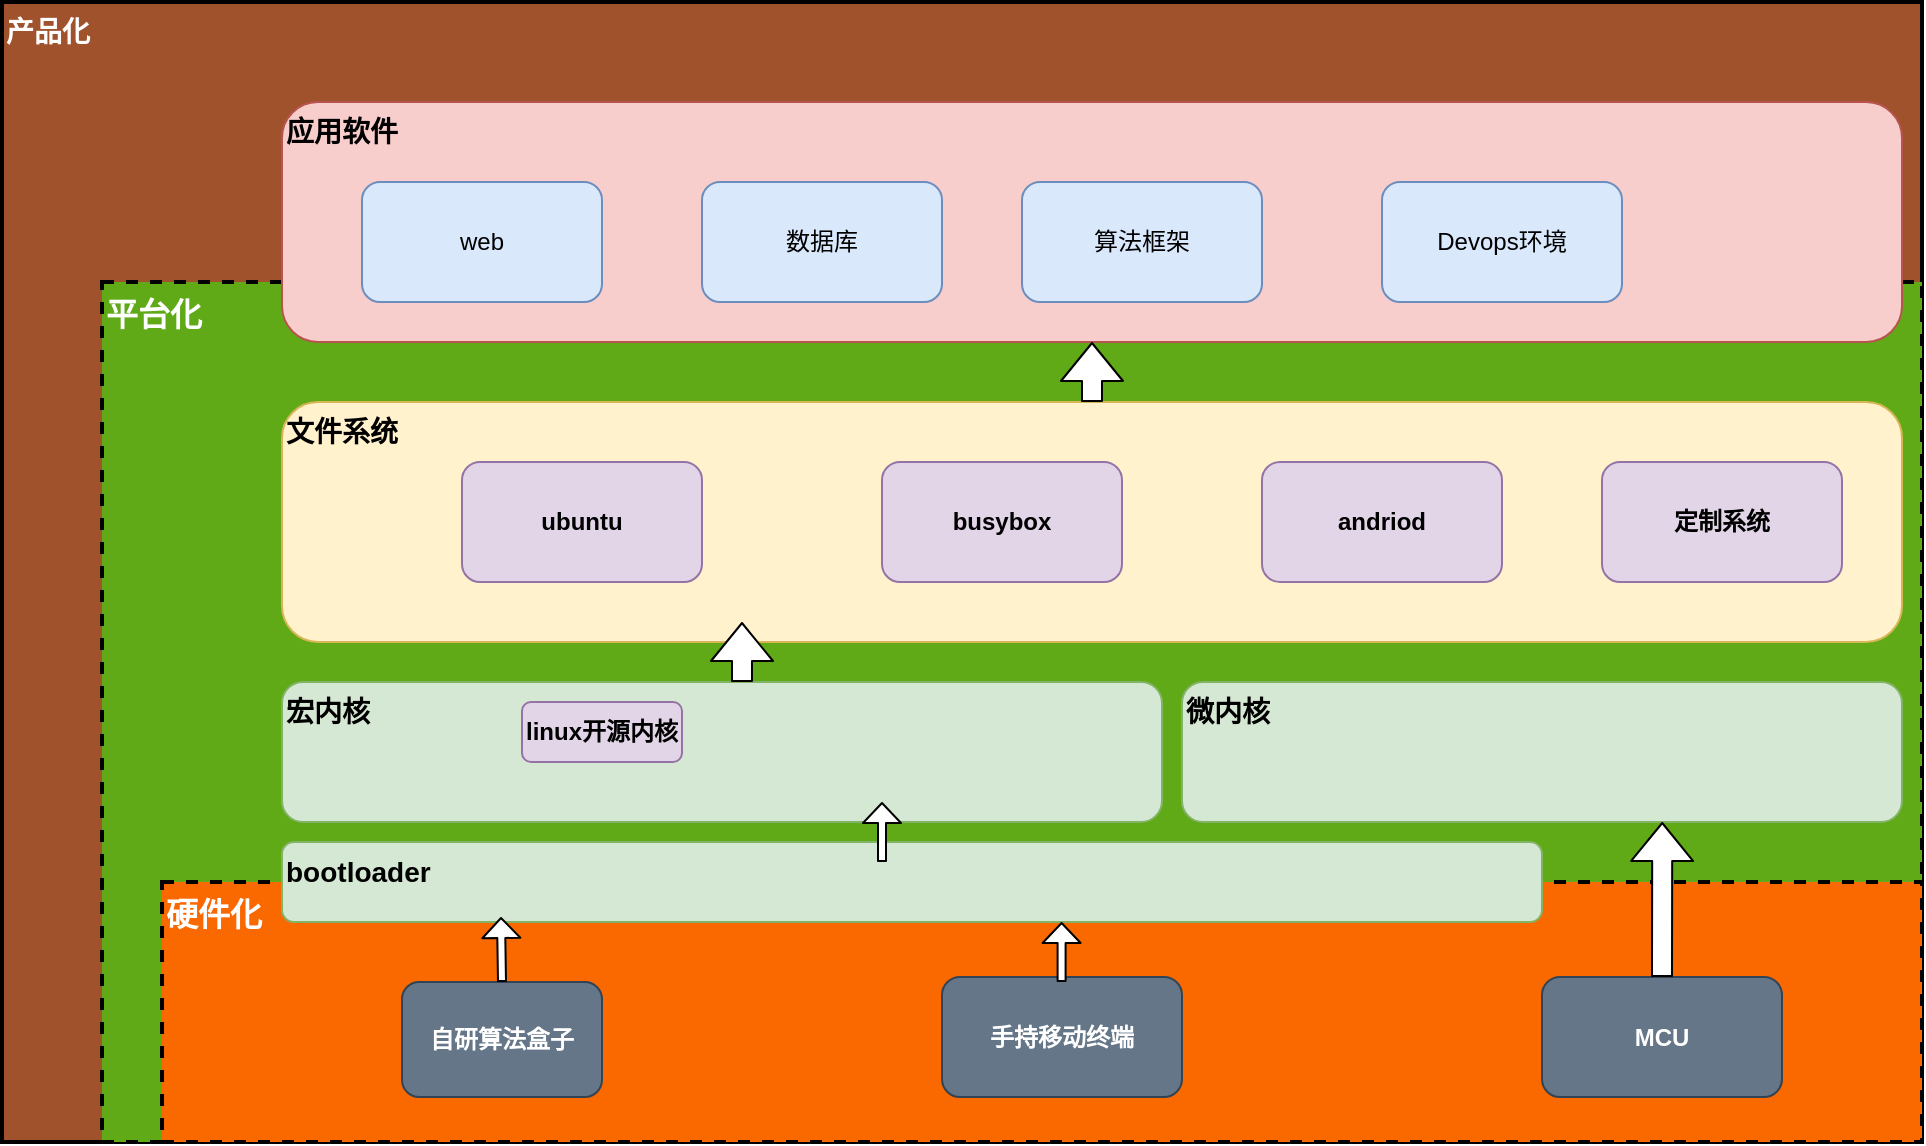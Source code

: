 <mxfile version="13.6.0" type="github">
  <diagram name="Page-1" id="9361dd3d-8414-5efd-6122-117bd74ce7a7">
    <mxGraphModel dx="3273" dy="1696" grid="1" gridSize="10" guides="1" tooltips="1" connect="1" arrows="1" fold="1" page="0" pageScale="1.5" pageWidth="826" pageHeight="1169" background="#ffffff" math="0" shadow="0">
      <root>
        <mxCell id="0" />
        <mxCell id="1" parent="0" />
        <mxCell id="cYNA4GrkxNQ827yxEtgL-3" value="产品化" style="rounded=0;whiteSpace=wrap;html=1;fillColor=#a0522d;fontSize=14;align=left;fontStyle=1;verticalAlign=top;strokeWidth=2;fontColor=#ffffff;" vertex="1" parent="1">
          <mxGeometry x="-1570" y="-720" width="960" height="570" as="geometry" />
        </mxCell>
        <mxCell id="cYNA4GrkxNQ827yxEtgL-4" value="平台化" style="rounded=0;whiteSpace=wrap;html=1;fillColor=#60a917;fontSize=16;align=left;verticalAlign=top;fontStyle=1;strokeWidth=2;fontColor=#ffffff;dashed=1;" vertex="1" parent="1">
          <mxGeometry x="-1520" y="-580" width="910" height="430" as="geometry" />
        </mxCell>
        <mxCell id="cYNA4GrkxNQ827yxEtgL-5" value="硬件化" style="rounded=0;whiteSpace=wrap;html=1;fillColor=#fa6800;fontSize=16;align=left;fontStyle=1;strokeWidth=2;fontColor=#ffffff;verticalAlign=top;dashed=1;" vertex="1" parent="1">
          <mxGeometry x="-1490" y="-280" width="880" height="130" as="geometry" />
        </mxCell>
        <mxCell id="s2ZySxg1d-m6GW3_x3Qq-93" value="宏内核" style="rounded=1;whiteSpace=wrap;html=1;align=left;verticalAlign=top;fillColor=#d5e8d4;strokeColor=#82b366;fontStyle=1;fontSize=14;" parent="1" vertex="1">
          <mxGeometry x="-1430" y="-380" width="440" height="70" as="geometry" />
        </mxCell>
        <mxCell id="s2ZySxg1d-m6GW3_x3Qq-94" value="文件系统" style="rounded=1;whiteSpace=wrap;html=1;align=left;verticalAlign=top;fontStyle=1;fontSize=14;fillColor=#fff2cc;strokeColor=#d6b656;" parent="1" vertex="1">
          <mxGeometry x="-1430" y="-520" width="810" height="120" as="geometry" />
        </mxCell>
        <mxCell id="s2ZySxg1d-m6GW3_x3Qq-95" value="应用软件" style="rounded=1;whiteSpace=wrap;html=1;align=left;verticalAlign=top;fontStyle=1;fontSize=14;fillColor=#f8cecc;strokeColor=#b85450;" parent="1" vertex="1">
          <mxGeometry x="-1430" y="-670" width="810" height="120" as="geometry" />
        </mxCell>
        <mxCell id="s2ZySxg1d-m6GW3_x3Qq-97" value="ubuntu" style="rounded=1;whiteSpace=wrap;html=1;align=center;fillColor=#e1d5e7;strokeColor=#9673a6;fontStyle=1" parent="1" vertex="1">
          <mxGeometry x="-1340" y="-490" width="120" height="60" as="geometry" />
        </mxCell>
        <mxCell id="s2ZySxg1d-m6GW3_x3Qq-99" value="busybox" style="rounded=1;whiteSpace=wrap;html=1;align=center;fillColor=#e1d5e7;strokeColor=#9673a6;fontStyle=1" parent="1" vertex="1">
          <mxGeometry x="-1130" y="-490" width="120" height="60" as="geometry" />
        </mxCell>
        <mxCell id="s2ZySxg1d-m6GW3_x3Qq-100" value="定制系统" style="rounded=1;whiteSpace=wrap;html=1;align=center;fillColor=#e1d5e7;strokeColor=#9673a6;fontStyle=1" parent="1" vertex="1">
          <mxGeometry x="-770" y="-490" width="120" height="60" as="geometry" />
        </mxCell>
        <mxCell id="s2ZySxg1d-m6GW3_x3Qq-101" value="bootloader" style="rounded=1;whiteSpace=wrap;html=1;align=left;verticalAlign=top;fillColor=#d5e8d4;strokeColor=#82b366;fontStyle=1;fontSize=14;" parent="1" vertex="1">
          <mxGeometry x="-1430" y="-300" width="630" height="40" as="geometry" />
        </mxCell>
        <mxCell id="s2ZySxg1d-m6GW3_x3Qq-102" value="linux开源内核" style="rounded=1;whiteSpace=wrap;html=1;align=center;fillColor=#e1d5e7;strokeColor=#9673a6;fontStyle=1" parent="1" vertex="1">
          <mxGeometry x="-1310" y="-370" width="80" height="30" as="geometry" />
        </mxCell>
        <mxCell id="s2ZySxg1d-m6GW3_x3Qq-105" value="微内核" style="rounded=1;whiteSpace=wrap;html=1;align=left;verticalAlign=top;fillColor=#d5e8d4;strokeColor=#82b366;fontStyle=1;fontSize=14;" parent="1" vertex="1">
          <mxGeometry x="-980" y="-380" width="360" height="70" as="geometry" />
        </mxCell>
        <mxCell id="s2ZySxg1d-m6GW3_x3Qq-107" value="andriod" style="rounded=1;whiteSpace=wrap;html=1;align=center;fillColor=#e1d5e7;strokeColor=#9673a6;fontStyle=1" parent="1" vertex="1">
          <mxGeometry x="-940" y="-490" width="120" height="60" as="geometry" />
        </mxCell>
        <mxCell id="s2ZySxg1d-m6GW3_x3Qq-108" value="web" style="rounded=1;whiteSpace=wrap;html=1;align=center;fillColor=#dae8fc;strokeColor=#6c8ebf;" parent="1" vertex="1">
          <mxGeometry x="-1390" y="-630" width="120" height="60" as="geometry" />
        </mxCell>
        <mxCell id="s2ZySxg1d-m6GW3_x3Qq-109" value="数据库" style="rounded=1;whiteSpace=wrap;html=1;align=center;fillColor=#dae8fc;strokeColor=#6c8ebf;" parent="1" vertex="1">
          <mxGeometry x="-1220" y="-630" width="120" height="60" as="geometry" />
        </mxCell>
        <mxCell id="s2ZySxg1d-m6GW3_x3Qq-110" value="算法框架" style="rounded=1;whiteSpace=wrap;html=1;align=center;fillColor=#dae8fc;strokeColor=#6c8ebf;" parent="1" vertex="1">
          <mxGeometry x="-1060" y="-630" width="120" height="60" as="geometry" />
        </mxCell>
        <mxCell id="s2ZySxg1d-m6GW3_x3Qq-111" value="Devops环境" style="rounded=1;whiteSpace=wrap;html=1;align=center;fillColor=#dae8fc;strokeColor=#6c8ebf;" parent="1" vertex="1">
          <mxGeometry x="-880" y="-630" width="120" height="60" as="geometry" />
        </mxCell>
        <mxCell id="s2ZySxg1d-m6GW3_x3Qq-89" value="自研算法盒子" style="rounded=1;whiteSpace=wrap;html=1;labelBackgroundColor=none;fillColor=#647687;strokeColor=#314354;fontStyle=1;fontColor=#FFFFFF;" parent="1" vertex="1">
          <mxGeometry x="-1370" y="-230" width="100" height="57.5" as="geometry" />
        </mxCell>
        <mxCell id="s2ZySxg1d-m6GW3_x3Qq-112" value="MCU" style="rounded=1;whiteSpace=wrap;html=1;labelBackgroundColor=none;fillColor=#647687;strokeColor=#314354;fontColor=#ffffff;fontStyle=1" parent="1" vertex="1">
          <mxGeometry x="-800" y="-232.5" width="120" height="60" as="geometry" />
        </mxCell>
        <mxCell id="s2ZySxg1d-m6GW3_x3Qq-113" value="手持移动终端" style="rounded=1;whiteSpace=wrap;html=1;labelBackgroundColor=none;fillColor=#647687;strokeColor=#314354;fontColor=#ffffff;fontStyle=1" parent="1" vertex="1">
          <mxGeometry x="-1100" y="-232.5" width="120" height="60" as="geometry" />
        </mxCell>
        <mxCell id="cYNA4GrkxNQ827yxEtgL-7" value="" style="shape=flexArrow;endArrow=classic;html=1;fontSize=16;fontColor=#FFFFFF;exitX=0.5;exitY=0;exitDx=0;exitDy=0;entryX=0.667;entryY=1;entryDx=0;entryDy=0;entryPerimeter=0;fillColor=#ffffff;" edge="1" parent="1" source="s2ZySxg1d-m6GW3_x3Qq-112" target="s2ZySxg1d-m6GW3_x3Qq-105">
          <mxGeometry width="50" height="50" relative="1" as="geometry">
            <mxPoint x="-770" y="-250" as="sourcePoint" />
            <mxPoint x="-720" y="-300" as="targetPoint" />
          </mxGeometry>
        </mxCell>
        <mxCell id="cYNA4GrkxNQ827yxEtgL-10" value="" style="shape=flexArrow;endArrow=classic;html=1;fontSize=16;fontColor=#FFFFFF;exitX=0.5;exitY=0;exitDx=0;exitDy=0;entryX=0.5;entryY=1;entryDx=0;entryDy=0;fillColor=#ffffff;" edge="1" parent="1" source="s2ZySxg1d-m6GW3_x3Qq-94" target="s2ZySxg1d-m6GW3_x3Qq-95">
          <mxGeometry width="50" height="50" relative="1" as="geometry">
            <mxPoint x="-730" y="-222.5" as="sourcePoint" />
            <mxPoint x="-729.88" y="-300" as="targetPoint" />
          </mxGeometry>
        </mxCell>
        <mxCell id="cYNA4GrkxNQ827yxEtgL-12" value="" style="shape=flexArrow;endArrow=classic;html=1;fontSize=16;fontColor=#FFFFFF;exitX=0.5;exitY=0;exitDx=0;exitDy=0;entryX=0.5;entryY=1;entryDx=0;entryDy=0;fillColor=#ffffff;" edge="1" parent="1">
          <mxGeometry width="50" height="50" relative="1" as="geometry">
            <mxPoint x="-1200" y="-380" as="sourcePoint" />
            <mxPoint x="-1200" y="-410" as="targetPoint" />
          </mxGeometry>
        </mxCell>
        <mxCell id="cYNA4GrkxNQ827yxEtgL-13" value="" style="shape=flexArrow;endArrow=classic;html=1;fontSize=16;fontColor=#FFFFFF;exitX=0.5;exitY=0;exitDx=0;exitDy=0;entryX=0.5;entryY=1;entryDx=0;entryDy=0;fillColor=#ffffff;width=4;endSize=3;endWidth=14;" edge="1" parent="1">
          <mxGeometry width="50" height="50" relative="1" as="geometry">
            <mxPoint x="-1130" y="-290" as="sourcePoint" />
            <mxPoint x="-1130" y="-320" as="targetPoint" />
          </mxGeometry>
        </mxCell>
        <mxCell id="cYNA4GrkxNQ827yxEtgL-14" value="" style="shape=flexArrow;endArrow=classic;html=1;fontSize=16;fontColor=#FFFFFF;exitX=0.5;exitY=0;exitDx=0;exitDy=0;entryX=0.5;entryY=1;entryDx=0;entryDy=0;fillColor=#ffffff;width=4;endSize=3;endWidth=14;" edge="1" parent="1" source="s2ZySxg1d-m6GW3_x3Qq-89">
          <mxGeometry width="50" height="50" relative="1" as="geometry">
            <mxPoint x="-1320.5" y="-232.5" as="sourcePoint" />
            <mxPoint x="-1320.5" y="-262.5" as="targetPoint" />
          </mxGeometry>
        </mxCell>
        <mxCell id="cYNA4GrkxNQ827yxEtgL-15" value="" style="shape=flexArrow;endArrow=classic;html=1;fontSize=16;fontColor=#FFFFFF;exitX=0.5;exitY=0;exitDx=0;exitDy=0;entryX=0.5;entryY=1;entryDx=0;entryDy=0;fillColor=#ffffff;width=4;endSize=3;endWidth=14;" edge="1" parent="1">
          <mxGeometry width="50" height="50" relative="1" as="geometry">
            <mxPoint x="-1040.2" y="-230" as="sourcePoint" />
            <mxPoint x="-1040.2" y="-260" as="targetPoint" />
          </mxGeometry>
        </mxCell>
      </root>
    </mxGraphModel>
  </diagram>
</mxfile>
